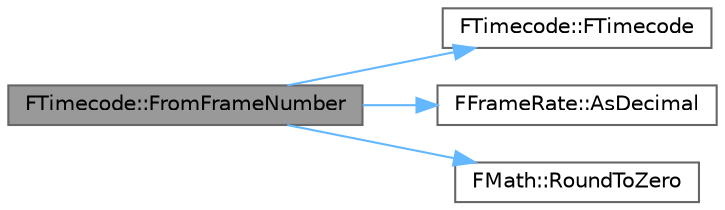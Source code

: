 digraph "FTimecode::FromFrameNumber"
{
 // INTERACTIVE_SVG=YES
 // LATEX_PDF_SIZE
  bgcolor="transparent";
  edge [fontname=Helvetica,fontsize=10,labelfontname=Helvetica,labelfontsize=10];
  node [fontname=Helvetica,fontsize=10,shape=box,height=0.2,width=0.4];
  rankdir="LR";
  Node1 [id="Node000001",label="FTimecode::FromFrameNumber",height=0.2,width=0.4,color="gray40", fillcolor="grey60", style="filled", fontcolor="black",tooltip="Create a FTimecode from a specific frame number at the given frame rate."];
  Node1 -> Node2 [id="edge1_Node000001_Node000002",color="steelblue1",style="solid",tooltip=" "];
  Node2 [id="Node000002",label="FTimecode::FTimecode",height=0.2,width=0.4,color="grey40", fillcolor="white", style="filled",URL="$da/d69/structFTimecode.html#ab2c8e69e4fc372c8317068a8c0fe9801",tooltip="Default construction for UObject purposes."];
  Node1 -> Node3 [id="edge2_Node000001_Node000003",color="steelblue1",style="solid",tooltip=" "];
  Node3 [id="Node000003",label="FFrameRate::AsDecimal",height=0.2,width=0.4,color="grey40", fillcolor="white", style="filled",URL="$df/d97/structFFrameRate.html#a0f0f2850bc55bf4c940c6d9e14f1ab26",tooltip="Get the decimal representation of this framerate."];
  Node1 -> Node4 [id="edge3_Node000001_Node000004",color="steelblue1",style="solid",tooltip=" "];
  Node4 [id="Node000004",label="FMath::RoundToZero",height=0.2,width=0.4,color="grey40", fillcolor="white", style="filled",URL="$dc/d20/structFMath.html#a670a1ca20a1ef97811031f61b2c357de",tooltip="Converts a floating point number to an integer which is closer to zero, \"smaller\" in absolute value: ..."];
}
